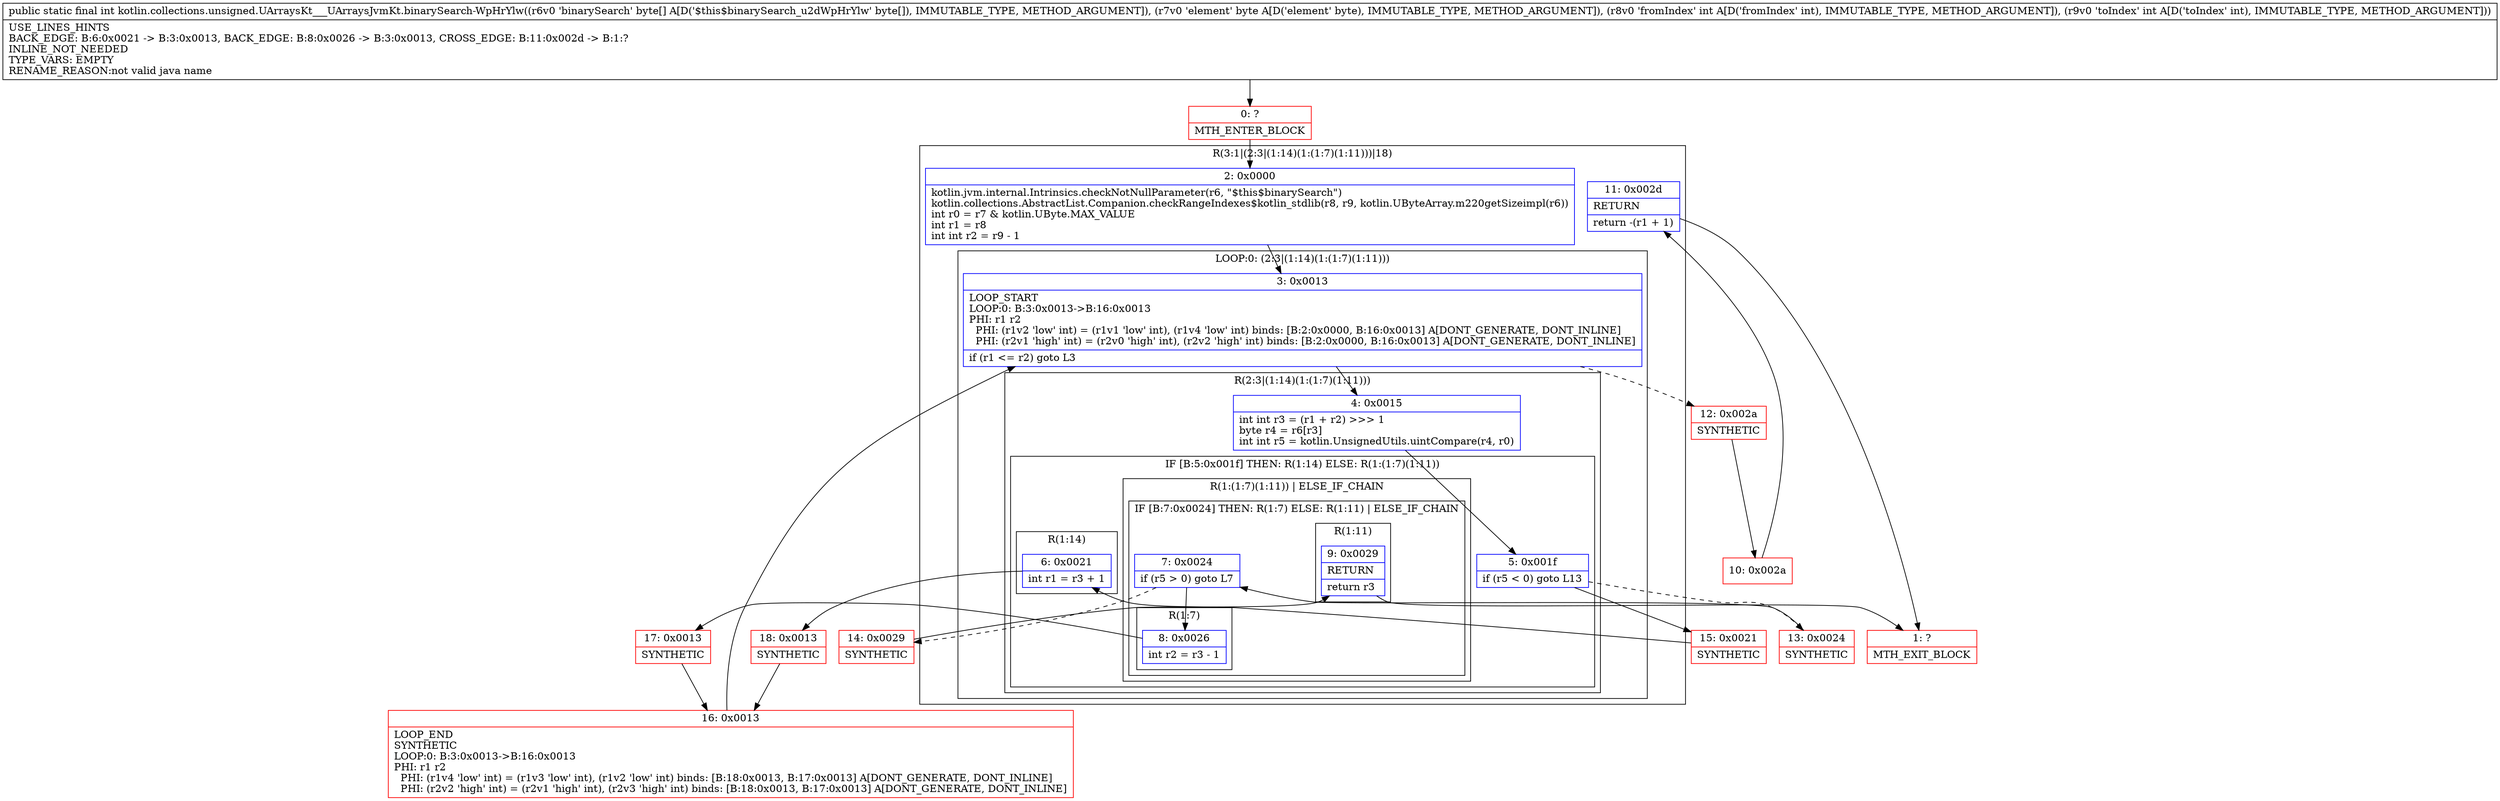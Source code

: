 digraph "CFG forkotlin.collections.unsigned.UArraysKt___UArraysJvmKt.binarySearch\-WpHrYlw([BBII)I" {
subgraph cluster_Region_265326544 {
label = "R(3:1|(2:3|(1:14)(1:(1:7)(1:11)))|18)";
node [shape=record,color=blue];
Node_2 [shape=record,label="{2\:\ 0x0000|kotlin.jvm.internal.Intrinsics.checkNotNullParameter(r6, \"$this$binarySearch\")\lkotlin.collections.AbstractList.Companion.checkRangeIndexes$kotlin_stdlib(r8, r9, kotlin.UByteArray.m220getSizeimpl(r6))\lint r0 = r7 & kotlin.UByte.MAX_VALUE\lint r1 = r8\lint int r2 = r9 \- 1\l}"];
subgraph cluster_LoopRegion_149150364 {
label = "LOOP:0: (2:3|(1:14)(1:(1:7)(1:11)))";
node [shape=record,color=blue];
Node_3 [shape=record,label="{3\:\ 0x0013|LOOP_START\lLOOP:0: B:3:0x0013\-\>B:16:0x0013\lPHI: r1 r2 \l  PHI: (r1v2 'low' int) = (r1v1 'low' int), (r1v4 'low' int) binds: [B:2:0x0000, B:16:0x0013] A[DONT_GENERATE, DONT_INLINE]\l  PHI: (r2v1 'high' int) = (r2v0 'high' int), (r2v2 'high' int) binds: [B:2:0x0000, B:16:0x0013] A[DONT_GENERATE, DONT_INLINE]\l|if (r1 \<= r2) goto L3\l}"];
subgraph cluster_Region_1122783763 {
label = "R(2:3|(1:14)(1:(1:7)(1:11)))";
node [shape=record,color=blue];
Node_4 [shape=record,label="{4\:\ 0x0015|int int r3 = (r1 + r2) \>\>\> 1\lbyte r4 = r6[r3]\lint int r5 = kotlin.UnsignedUtils.uintCompare(r4, r0)\l}"];
subgraph cluster_IfRegion_1384781475 {
label = "IF [B:5:0x001f] THEN: R(1:14) ELSE: R(1:(1:7)(1:11))";
node [shape=record,color=blue];
Node_5 [shape=record,label="{5\:\ 0x001f|if (r5 \< 0) goto L13\l}"];
subgraph cluster_Region_1012512529 {
label = "R(1:14)";
node [shape=record,color=blue];
Node_6 [shape=record,label="{6\:\ 0x0021|int r1 = r3 + 1\l}"];
}
subgraph cluster_Region_1105292775 {
label = "R(1:(1:7)(1:11)) | ELSE_IF_CHAIN\l";
node [shape=record,color=blue];
subgraph cluster_IfRegion_1152061780 {
label = "IF [B:7:0x0024] THEN: R(1:7) ELSE: R(1:11) | ELSE_IF_CHAIN\l";
node [shape=record,color=blue];
Node_7 [shape=record,label="{7\:\ 0x0024|if (r5 \> 0) goto L7\l}"];
subgraph cluster_Region_54950495 {
label = "R(1:7)";
node [shape=record,color=blue];
Node_8 [shape=record,label="{8\:\ 0x0026|int r2 = r3 \- 1\l}"];
}
subgraph cluster_Region_588958958 {
label = "R(1:11)";
node [shape=record,color=blue];
Node_9 [shape=record,label="{9\:\ 0x0029|RETURN\l|return r3\l}"];
}
}
}
}
}
}
Node_11 [shape=record,label="{11\:\ 0x002d|RETURN\l|return \-(r1 + 1)\l}"];
}
Node_0 [shape=record,color=red,label="{0\:\ ?|MTH_ENTER_BLOCK\l}"];
Node_13 [shape=record,color=red,label="{13\:\ 0x0024|SYNTHETIC\l}"];
Node_17 [shape=record,color=red,label="{17\:\ 0x0013|SYNTHETIC\l}"];
Node_16 [shape=record,color=red,label="{16\:\ 0x0013|LOOP_END\lSYNTHETIC\lLOOP:0: B:3:0x0013\-\>B:16:0x0013\lPHI: r1 r2 \l  PHI: (r1v4 'low' int) = (r1v3 'low' int), (r1v2 'low' int) binds: [B:18:0x0013, B:17:0x0013] A[DONT_GENERATE, DONT_INLINE]\l  PHI: (r2v2 'high' int) = (r2v1 'high' int), (r2v3 'high' int) binds: [B:18:0x0013, B:17:0x0013] A[DONT_GENERATE, DONT_INLINE]\l}"];
Node_14 [shape=record,color=red,label="{14\:\ 0x0029|SYNTHETIC\l}"];
Node_1 [shape=record,color=red,label="{1\:\ ?|MTH_EXIT_BLOCK\l}"];
Node_15 [shape=record,color=red,label="{15\:\ 0x0021|SYNTHETIC\l}"];
Node_18 [shape=record,color=red,label="{18\:\ 0x0013|SYNTHETIC\l}"];
Node_12 [shape=record,color=red,label="{12\:\ 0x002a|SYNTHETIC\l}"];
Node_10 [shape=record,color=red,label="{10\:\ 0x002a}"];
MethodNode[shape=record,label="{public static final int kotlin.collections.unsigned.UArraysKt___UArraysJvmKt.binarySearch\-WpHrYlw((r6v0 'binarySearch' byte[] A[D('$this$binarySearch_u2dWpHrYlw' byte[]), IMMUTABLE_TYPE, METHOD_ARGUMENT]), (r7v0 'element' byte A[D('element' byte), IMMUTABLE_TYPE, METHOD_ARGUMENT]), (r8v0 'fromIndex' int A[D('fromIndex' int), IMMUTABLE_TYPE, METHOD_ARGUMENT]), (r9v0 'toIndex' int A[D('toIndex' int), IMMUTABLE_TYPE, METHOD_ARGUMENT]))  | USE_LINES_HINTS\lBACK_EDGE: B:6:0x0021 \-\> B:3:0x0013, BACK_EDGE: B:8:0x0026 \-\> B:3:0x0013, CROSS_EDGE: B:11:0x002d \-\> B:1:?\lINLINE_NOT_NEEDED\lTYPE_VARS: EMPTY\lRENAME_REASON:not valid java name\l}"];
MethodNode -> Node_0;Node_2 -> Node_3;
Node_3 -> Node_4;
Node_3 -> Node_12[style=dashed];
Node_4 -> Node_5;
Node_5 -> Node_13[style=dashed];
Node_5 -> Node_15;
Node_6 -> Node_18;
Node_7 -> Node_8;
Node_7 -> Node_14[style=dashed];
Node_8 -> Node_17;
Node_9 -> Node_1;
Node_11 -> Node_1;
Node_0 -> Node_2;
Node_13 -> Node_7;
Node_17 -> Node_16;
Node_16 -> Node_3;
Node_14 -> Node_9;
Node_15 -> Node_6;
Node_18 -> Node_16;
Node_12 -> Node_10;
Node_10 -> Node_11;
}

